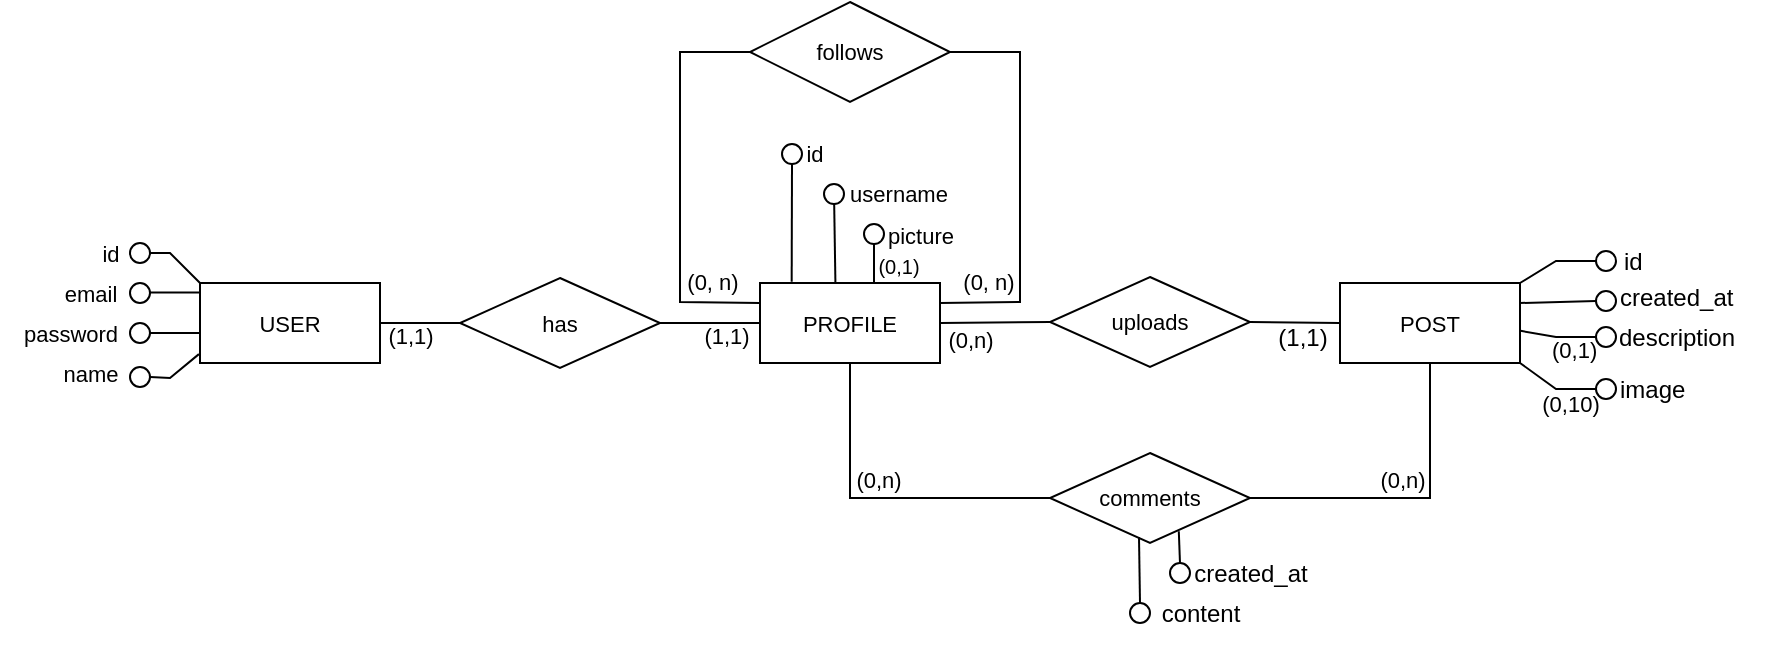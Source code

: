 <mxfile version="26.2.13">
  <diagram name="Page-1" id="t_ZjzlIveFX3uH3_dq2D">
    <mxGraphModel dx="1079" dy="534" grid="1" gridSize="10" guides="1" tooltips="1" connect="1" arrows="1" fold="1" page="1" pageScale="1" pageWidth="1100" pageHeight="850" math="0" shadow="0">
      <root>
        <mxCell id="0" />
        <mxCell id="1" parent="0" />
        <mxCell id="zs9EAOEydHOi7VpU9RvZ-1" value="&lt;font&gt;USER&lt;/font&gt;" style="rounded=0;whiteSpace=wrap;html=1;fillColor=none;fontSize=11;" parent="1" vertex="1">
          <mxGeometry x="220" y="260.5" width="90" height="40" as="geometry" />
        </mxCell>
        <mxCell id="zs9EAOEydHOi7VpU9RvZ-2" value="" style="ellipse;whiteSpace=wrap;html=1;aspect=fixed;fillColor=light-dark(#FFFFFF,#FFFFFF);fontSize=11;" parent="1" vertex="1">
          <mxGeometry x="185" y="240.5" width="10" height="10" as="geometry" />
        </mxCell>
        <mxCell id="zs9EAOEydHOi7VpU9RvZ-3" value="id" style="text;html=1;align=center;verticalAlign=middle;resizable=0;points=[];autosize=1;strokeColor=none;fillColor=none;fontSize=11;" parent="1" vertex="1">
          <mxGeometry x="160" y="230.5" width="30" height="30" as="geometry" />
        </mxCell>
        <mxCell id="zs9EAOEydHOi7VpU9RvZ-4" value="email" style="text;html=1;align=center;verticalAlign=middle;resizable=0;points=[];autosize=1;strokeColor=none;fillColor=none;fontSize=11;" parent="1" vertex="1">
          <mxGeometry x="140" y="250.5" width="50" height="30" as="geometry" />
        </mxCell>
        <mxCell id="zs9EAOEydHOi7VpU9RvZ-5" value="" style="endArrow=none;html=1;rounded=0;entryX=1;entryY=0.5;entryDx=0;entryDy=0;fontSize=11;" parent="1" target="zs9EAOEydHOi7VpU9RvZ-2" edge="1">
          <mxGeometry width="50" height="50" relative="1" as="geometry">
            <mxPoint x="220" y="260.5" as="sourcePoint" />
            <mxPoint x="175.0" y="265.5" as="targetPoint" />
            <Array as="points">
              <mxPoint x="205" y="245.5" />
            </Array>
          </mxGeometry>
        </mxCell>
        <mxCell id="zs9EAOEydHOi7VpU9RvZ-6" value="" style="endArrow=none;html=1;rounded=0;entryX=1;entryY=0.5;entryDx=0;entryDy=0;exitX=0;exitY=0.5;exitDx=0;exitDy=0;fontSize=11;" parent="1" edge="1">
          <mxGeometry width="50" height="50" relative="1" as="geometry">
            <mxPoint x="220" y="265.3" as="sourcePoint" />
            <mxPoint x="190" y="265.3" as="targetPoint" />
          </mxGeometry>
        </mxCell>
        <mxCell id="zs9EAOEydHOi7VpU9RvZ-7" value="password" style="text;html=1;align=center;verticalAlign=middle;resizable=0;points=[];autosize=1;strokeColor=none;fillColor=none;fontSize=11;" parent="1" vertex="1">
          <mxGeometry x="120" y="270.5" width="70" height="30" as="geometry" />
        </mxCell>
        <mxCell id="zs9EAOEydHOi7VpU9RvZ-9" value="" style="ellipse;whiteSpace=wrap;html=1;aspect=fixed;fillColor=light-dark(#FFFFFF,#FFFFFF);fontSize=11;" parent="1" vertex="1">
          <mxGeometry x="185" y="260.5" width="10" height="10" as="geometry" />
        </mxCell>
        <mxCell id="zs9EAOEydHOi7VpU9RvZ-10" value="&lt;font style=&quot;font-size: 11px;&quot;&gt;(0, n)&lt;/font&gt;" style="text;html=1;align=center;verticalAlign=middle;resizable=0;points=[];autosize=1;strokeColor=none;fillColor=none;" parent="1" vertex="1">
          <mxGeometry x="589" y="245" width="50" height="30" as="geometry" />
        </mxCell>
        <mxCell id="zs9EAOEydHOi7VpU9RvZ-11" value="" style="endArrow=none;html=1;rounded=0;entryX=-0.006;entryY=0.889;entryDx=0;entryDy=0;exitX=1;exitY=0.5;exitDx=0;exitDy=0;fontSize=11;entryPerimeter=0;" parent="1" source="zs9EAOEydHOi7VpU9RvZ-13" target="zs9EAOEydHOi7VpU9RvZ-1" edge="1">
          <mxGeometry width="50" height="50" relative="1" as="geometry">
            <mxPoint x="210" y="308.5" as="sourcePoint" />
            <mxPoint x="230" y="323.5" as="targetPoint" />
            <Array as="points">
              <mxPoint x="205" y="308" />
            </Array>
          </mxGeometry>
        </mxCell>
        <mxCell id="zs9EAOEydHOi7VpU9RvZ-12" value="name" style="text;html=1;align=center;verticalAlign=middle;resizable=0;points=[];autosize=1;strokeColor=none;fillColor=none;fontSize=11;" parent="1" vertex="1">
          <mxGeometry x="140" y="290.5" width="50" height="30" as="geometry" />
        </mxCell>
        <mxCell id="zs9EAOEydHOi7VpU9RvZ-13" value="" style="ellipse;whiteSpace=wrap;html=1;aspect=fixed;fillColor=none;fontSize=11;" parent="1" vertex="1">
          <mxGeometry x="185" y="302.5" width="10" height="10" as="geometry" />
        </mxCell>
        <mxCell id="zs9EAOEydHOi7VpU9RvZ-14" value="&lt;font&gt;POST&lt;/font&gt;" style="rounded=0;whiteSpace=wrap;html=1;fillColor=none;fontSize=11;" parent="1" vertex="1">
          <mxGeometry x="790" y="260.5" width="90" height="40" as="geometry" />
        </mxCell>
        <mxCell id="zs9EAOEydHOi7VpU9RvZ-15" value="&lt;font&gt;follows&lt;/font&gt;" style="shape=rhombus;perimeter=rhombusPerimeter;whiteSpace=wrap;html=1;align=center;fillColor=none;fontSize=11;" parent="1" vertex="1">
          <mxGeometry x="495" y="120" width="100" height="50" as="geometry" />
        </mxCell>
        <mxCell id="zs9EAOEydHOi7VpU9RvZ-16" value="" style="endArrow=none;html=1;rounded=0;entryX=0;entryY=0.5;entryDx=0;entryDy=0;exitX=0;exitY=0.25;exitDx=0;exitDy=0;fontSize=11;" parent="1" source="zs9EAOEydHOi7VpU9RvZ-56" target="zs9EAOEydHOi7VpU9RvZ-15" edge="1">
          <mxGeometry width="50" height="50" relative="1" as="geometry">
            <mxPoint x="630" y="290" as="sourcePoint" />
            <mxPoint x="690" y="290" as="targetPoint" />
            <Array as="points">
              <mxPoint x="460" y="270" />
              <mxPoint x="460" y="145" />
            </Array>
          </mxGeometry>
        </mxCell>
        <mxCell id="zs9EAOEydHOi7VpU9RvZ-17" value="" style="endArrow=none;html=1;rounded=0;entryX=1;entryY=0.25;entryDx=0;entryDy=0;exitX=1;exitY=0.5;exitDx=0;exitDy=0;fontSize=11;" parent="1" source="zs9EAOEydHOi7VpU9RvZ-15" target="zs9EAOEydHOi7VpU9RvZ-56" edge="1">
          <mxGeometry width="50" height="50" relative="1" as="geometry">
            <mxPoint x="427" y="309" as="sourcePoint" />
            <mxPoint x="725" y="300" as="targetPoint" />
            <Array as="points">
              <mxPoint x="630" y="145" />
              <mxPoint x="630" y="270" />
            </Array>
          </mxGeometry>
        </mxCell>
        <mxCell id="zs9EAOEydHOi7VpU9RvZ-18" value="&lt;font style=&quot;font-size: 11px;&quot;&gt;(1,1)&lt;/font&gt;" style="text;html=1;align=center;verticalAlign=middle;resizable=0;points=[];autosize=1;strokeColor=none;fillColor=none;" parent="1" vertex="1">
          <mxGeometry x="458" y="271.5" width="50" height="30" as="geometry" />
        </mxCell>
        <mxCell id="zs9EAOEydHOi7VpU9RvZ-19" value="uploads" style="shape=rhombus;perimeter=rhombusPerimeter;whiteSpace=wrap;html=1;align=center;fillColor=none;fontSize=11;" parent="1" vertex="1">
          <mxGeometry x="645" y="257.5" width="100" height="45" as="geometry" />
        </mxCell>
        <mxCell id="zs9EAOEydHOi7VpU9RvZ-20" value="" style="endArrow=none;html=1;rounded=0;entryX=1;entryY=0.5;entryDx=0;entryDy=0;exitX=0;exitY=0.5;exitDx=0;exitDy=0;fontSize=11;" parent="1" source="zs9EAOEydHOi7VpU9RvZ-14" target="zs9EAOEydHOi7VpU9RvZ-19" edge="1">
          <mxGeometry width="50" height="50" relative="1" as="geometry">
            <mxPoint x="485" y="309.5" as="sourcePoint" />
            <mxPoint x="780" y="290" as="targetPoint" />
            <Array as="points" />
          </mxGeometry>
        </mxCell>
        <mxCell id="zs9EAOEydHOi7VpU9RvZ-21" value="(1,1)" style="text;html=1;align=center;verticalAlign=middle;resizable=0;points=[];autosize=1;strokeColor=none;fillColor=none;" parent="1" vertex="1">
          <mxGeometry x="746" y="273" width="50" height="30" as="geometry" />
        </mxCell>
        <mxCell id="zs9EAOEydHOi7VpU9RvZ-22" value="&lt;font style=&quot;font-size: 11px;&quot;&gt;(0,n)&lt;/font&gt;" style="text;html=1;align=center;verticalAlign=middle;resizable=0;points=[];autosize=1;strokeColor=none;fillColor=none;" parent="1" vertex="1">
          <mxGeometry x="580" y="274" width="50" height="30" as="geometry" />
        </mxCell>
        <mxCell id="zs9EAOEydHOi7VpU9RvZ-23" value="" style="endArrow=none;html=1;rounded=0;exitX=1;exitY=0.25;exitDx=0;exitDy=0;fontSize=11;entryX=0;entryY=0.5;entryDx=0;entryDy=0;" parent="1" source="zs9EAOEydHOi7VpU9RvZ-14" target="zs9EAOEydHOi7VpU9RvZ-24" edge="1">
          <mxGeometry width="50" height="50" relative="1" as="geometry">
            <mxPoint x="883" y="269.5" as="sourcePoint" />
            <mxPoint x="873.08" y="364.5" as="targetPoint" />
            <Array as="points" />
          </mxGeometry>
        </mxCell>
        <mxCell id="zs9EAOEydHOi7VpU9RvZ-24" value="" style="ellipse;whiteSpace=wrap;html=1;aspect=fixed;fillColor=none;fontSize=11;" parent="1" vertex="1">
          <mxGeometry x="918" y="264.5" width="10" height="10" as="geometry" />
        </mxCell>
        <mxCell id="zs9EAOEydHOi7VpU9RvZ-25" value="" style="endArrow=none;html=1;rounded=0;fontSize=11;entryX=0;entryY=0.5;entryDx=0;entryDy=0;exitX=1.003;exitY=0.598;exitDx=0;exitDy=0;exitPerimeter=0;" parent="1" source="zs9EAOEydHOi7VpU9RvZ-14" target="zs9EAOEydHOi7VpU9RvZ-26" edge="1">
          <mxGeometry width="50" height="50" relative="1" as="geometry">
            <mxPoint x="883" y="279.5" as="sourcePoint" />
            <mxPoint x="853.08" y="364.5" as="targetPoint" />
            <Array as="points">
              <mxPoint x="898" y="287.5" />
            </Array>
          </mxGeometry>
        </mxCell>
        <mxCell id="zs9EAOEydHOi7VpU9RvZ-26" value="" style="ellipse;whiteSpace=wrap;html=1;aspect=fixed;fillColor=none;fontSize=11;" parent="1" vertex="1">
          <mxGeometry x="918" y="282.5" width="10" height="10" as="geometry" />
        </mxCell>
        <mxCell id="zs9EAOEydHOi7VpU9RvZ-27" value="created_at" style="text;html=1;align=left;verticalAlign=middle;resizable=0;points=[];autosize=1;strokeColor=none;fillColor=none;" parent="1" vertex="1">
          <mxGeometry x="928" y="252.5" width="80" height="30" as="geometry" />
        </mxCell>
        <mxCell id="zs9EAOEydHOi7VpU9RvZ-28" value="description" style="text;html=1;align=center;verticalAlign=middle;resizable=0;points=[];autosize=1;strokeColor=none;fillColor=none;" parent="1" vertex="1">
          <mxGeometry x="918" y="272.5" width="80" height="30" as="geometry" />
        </mxCell>
        <mxCell id="zs9EAOEydHOi7VpU9RvZ-29" value="(0,1)" style="text;html=1;align=left;verticalAlign=middle;resizable=0;points=[];autosize=1;strokeColor=none;fillColor=none;fontSize=11;rotation=0;" parent="1" vertex="1">
          <mxGeometry x="894" y="278.5" width="50" height="30" as="geometry" />
        </mxCell>
        <mxCell id="zs9EAOEydHOi7VpU9RvZ-30" value="" style="endArrow=none;html=1;rounded=0;fontSize=11;exitX=1;exitY=1;exitDx=0;exitDy=0;entryX=0;entryY=0.5;entryDx=0;entryDy=0;" parent="1" source="zs9EAOEydHOi7VpU9RvZ-14" target="zs9EAOEydHOi7VpU9RvZ-31" edge="1">
          <mxGeometry width="50" height="50" relative="1" as="geometry">
            <mxPoint x="806" y="304.5" as="sourcePoint" />
            <mxPoint x="808" y="414.5" as="targetPoint" />
            <Array as="points">
              <mxPoint x="898" y="313.5" />
            </Array>
          </mxGeometry>
        </mxCell>
        <mxCell id="zs9EAOEydHOi7VpU9RvZ-31" value="" style="ellipse;whiteSpace=wrap;html=1;aspect=fixed;fillColor=none;fontSize=11;" parent="1" vertex="1">
          <mxGeometry x="918" y="308.5" width="10" height="10" as="geometry" />
        </mxCell>
        <mxCell id="zs9EAOEydHOi7VpU9RvZ-32" value="image" style="text;html=1;align=left;verticalAlign=middle;resizable=0;points=[];autosize=1;strokeColor=none;fillColor=none;" parent="1" vertex="1">
          <mxGeometry x="928" y="298.5" width="60" height="30" as="geometry" />
        </mxCell>
        <mxCell id="zs9EAOEydHOi7VpU9RvZ-33" value="(0,10)" style="text;html=1;align=center;verticalAlign=middle;resizable=0;points=[];autosize=1;strokeColor=none;fillColor=none;fontSize=11;rotation=0;" parent="1" vertex="1">
          <mxGeometry x="880" y="305.5" width="50" height="30" as="geometry" />
        </mxCell>
        <mxCell id="zs9EAOEydHOi7VpU9RvZ-34" value="" style="endArrow=none;html=1;rounded=0;fontSize=11;entryX=0;entryY=0.5;entryDx=0;entryDy=0;exitX=1;exitY=0;exitDx=0;exitDy=0;" parent="1" source="zs9EAOEydHOi7VpU9RvZ-14" target="zs9EAOEydHOi7VpU9RvZ-35" edge="1">
          <mxGeometry width="50" height="50" relative="1" as="geometry">
            <mxPoint x="888" y="354.5" as="sourcePoint" />
            <mxPoint x="888" y="364.5" as="targetPoint" />
            <Array as="points">
              <mxPoint x="898" y="249.5" />
            </Array>
          </mxGeometry>
        </mxCell>
        <mxCell id="zs9EAOEydHOi7VpU9RvZ-35" value="" style="ellipse;whiteSpace=wrap;html=1;aspect=fixed;fillColor=light-dark(#FFFFFF,#FFFFFF);fontSize=11;direction=east;" parent="1" vertex="1">
          <mxGeometry x="918" y="244.5" width="10" height="10" as="geometry" />
        </mxCell>
        <mxCell id="zs9EAOEydHOi7VpU9RvZ-36" value="id" style="text;html=1;align=left;verticalAlign=middle;resizable=0;points=[];autosize=1;strokeColor=none;fillColor=none;" parent="1" vertex="1">
          <mxGeometry x="930" y="234.5" width="30" height="30" as="geometry" />
        </mxCell>
        <mxCell id="zs9EAOEydHOi7VpU9RvZ-37" value="" style="endArrow=none;html=1;rounded=0;exitX=0.5;exitY=1;exitDx=0;exitDy=0;fontSize=11;entryX=0;entryY=0.5;entryDx=0;entryDy=0;" parent="1" source="zs9EAOEydHOi7VpU9RvZ-56" target="zs9EAOEydHOi7VpU9RvZ-38" edge="1">
          <mxGeometry width="50" height="50" relative="1" as="geometry">
            <mxPoint x="408.75" y="302.5" as="sourcePoint" />
            <mxPoint x="221.25" y="592.5" as="targetPoint" />
            <Array as="points">
              <mxPoint x="545" y="368" />
            </Array>
          </mxGeometry>
        </mxCell>
        <mxCell id="zs9EAOEydHOi7VpU9RvZ-38" value="comments" style="shape=rhombus;perimeter=rhombusPerimeter;whiteSpace=wrap;html=1;align=center;fillColor=none;fontSize=11;" parent="1" vertex="1">
          <mxGeometry x="645" y="345.5" width="100" height="45" as="geometry" />
        </mxCell>
        <mxCell id="zs9EAOEydHOi7VpU9RvZ-39" value="" style="endArrow=none;html=1;rounded=0;fontSize=11;entryX=1;entryY=0.5;entryDx=0;entryDy=0;exitX=0.5;exitY=1;exitDx=0;exitDy=0;" parent="1" source="zs9EAOEydHOi7VpU9RvZ-14" target="zs9EAOEydHOi7VpU9RvZ-38" edge="1">
          <mxGeometry width="50" height="50" relative="1" as="geometry">
            <mxPoint x="694.19" y="341.02" as="sourcePoint" />
            <mxPoint x="445" y="491" as="targetPoint" />
            <Array as="points">
              <mxPoint x="835" y="368" />
            </Array>
          </mxGeometry>
        </mxCell>
        <mxCell id="zs9EAOEydHOi7VpU9RvZ-40" value="&lt;font style=&quot;font-size: 11px;&quot;&gt;(1,1)&lt;/font&gt;" style="text;html=1;align=center;verticalAlign=middle;resizable=0;points=[];autosize=1;strokeColor=none;fillColor=none;" parent="1" vertex="1">
          <mxGeometry x="300" y="271.5" width="50" height="30" as="geometry" />
        </mxCell>
        <mxCell id="zs9EAOEydHOi7VpU9RvZ-41" value="" style="endArrow=none;html=1;rounded=0;exitX=0.445;exitY=0.935;exitDx=0;exitDy=0;fontSize=11;entryX=0.5;entryY=0;entryDx=0;entryDy=0;exitPerimeter=0;" parent="1" source="zs9EAOEydHOi7VpU9RvZ-38" target="zs9EAOEydHOi7VpU9RvZ-42" edge="1">
          <mxGeometry width="50" height="50" relative="1" as="geometry">
            <mxPoint x="405" y="376.5" as="sourcePoint" />
            <mxPoint x="555" y="415.5" as="targetPoint" />
            <Array as="points" />
          </mxGeometry>
        </mxCell>
        <mxCell id="zs9EAOEydHOi7VpU9RvZ-42" value="" style="ellipse;whiteSpace=wrap;html=1;aspect=fixed;fillColor=none;fontSize=11;" parent="1" vertex="1">
          <mxGeometry x="685" y="420.5" width="10" height="10" as="geometry" />
        </mxCell>
        <mxCell id="zs9EAOEydHOi7VpU9RvZ-43" value="content" style="text;html=1;align=center;verticalAlign=middle;resizable=0;points=[];autosize=1;strokeColor=none;fillColor=none;" parent="1" vertex="1">
          <mxGeometry x="690" y="410.5" width="60" height="30" as="geometry" />
        </mxCell>
        <mxCell id="zs9EAOEydHOi7VpU9RvZ-44" value="" style="endArrow=none;html=1;rounded=0;exitX=0.644;exitY=0.869;exitDx=0;exitDy=0;fontSize=11;exitPerimeter=0;entryX=0.5;entryY=0;entryDx=0;entryDy=0;" parent="1" source="zs9EAOEydHOi7VpU9RvZ-38" target="zs9EAOEydHOi7VpU9RvZ-45" edge="1">
          <mxGeometry width="50" height="50" relative="1" as="geometry">
            <mxPoint x="595" y="440.5" as="sourcePoint" />
            <mxPoint x="630" y="477.5" as="targetPoint" />
            <Array as="points" />
          </mxGeometry>
        </mxCell>
        <mxCell id="zs9EAOEydHOi7VpU9RvZ-45" value="" style="ellipse;whiteSpace=wrap;html=1;aspect=fixed;fillColor=none;fontSize=11;" parent="1" vertex="1">
          <mxGeometry x="705" y="400.5" width="10" height="10" as="geometry" />
        </mxCell>
        <mxCell id="zs9EAOEydHOi7VpU9RvZ-46" value="created_at" style="text;html=1;align=center;verticalAlign=middle;resizable=0;points=[];autosize=1;strokeColor=none;fillColor=none;" parent="1" vertex="1">
          <mxGeometry x="705" y="390.5" width="80" height="30" as="geometry" />
        </mxCell>
        <mxCell id="zs9EAOEydHOi7VpU9RvZ-51" value="" style="endArrow=none;html=1;rounded=0;entryX=1;entryY=0.5;entryDx=0;entryDy=0;exitX=-0.004;exitY=0.625;exitDx=0;exitDy=0;fontSize=11;exitPerimeter=0;" parent="1" source="zs9EAOEydHOi7VpU9RvZ-1" edge="1">
          <mxGeometry width="50" height="50" relative="1" as="geometry">
            <mxPoint x="230" y="275.3" as="sourcePoint" />
            <mxPoint x="195" y="285.5" as="targetPoint" />
          </mxGeometry>
        </mxCell>
        <mxCell id="zs9EAOEydHOi7VpU9RvZ-52" value="&lt;font style=&quot;font-size: 11px;&quot;&gt;(0, n)&lt;/font&gt;" style="text;html=1;align=center;verticalAlign=middle;resizable=0;points=[];autosize=1;strokeColor=none;fillColor=none;" parent="1" vertex="1">
          <mxGeometry x="451" y="245" width="50" height="30" as="geometry" />
        </mxCell>
        <mxCell id="zs9EAOEydHOi7VpU9RvZ-53" value="" style="endArrow=none;html=1;rounded=0;fontSize=11;exitX=1;exitY=0.5;exitDx=0;exitDy=0;entryX=0;entryY=0.5;entryDx=0;entryDy=0;" parent="1" source="zs9EAOEydHOi7VpU9RvZ-56" target="zs9EAOEydHOi7VpU9RvZ-19" edge="1">
          <mxGeometry width="50" height="50" relative="1" as="geometry">
            <mxPoint x="409" y="309" as="sourcePoint" />
            <mxPoint x="540" y="300" as="targetPoint" />
            <Array as="points" />
          </mxGeometry>
        </mxCell>
        <mxCell id="zs9EAOEydHOi7VpU9RvZ-55" value="" style="endArrow=none;html=1;rounded=0;fontSize=11;exitX=1;exitY=0.5;exitDx=0;exitDy=0;entryX=0;entryY=0.5;entryDx=0;entryDy=0;" parent="1" source="zs9EAOEydHOi7VpU9RvZ-1" target="zs9EAOEydHOi7VpU9RvZ-54" edge="1">
          <mxGeometry width="50" height="50" relative="1" as="geometry">
            <mxPoint x="310" y="291" as="sourcePoint" />
            <mxPoint x="350" y="280.5" as="targetPoint" />
            <Array as="points" />
          </mxGeometry>
        </mxCell>
        <mxCell id="zs9EAOEydHOi7VpU9RvZ-54" value="has" style="shape=rhombus;perimeter=rhombusPerimeter;whiteSpace=wrap;html=1;align=center;fillColor=none;fontSize=11;" parent="1" vertex="1">
          <mxGeometry x="350" y="258" width="100" height="45" as="geometry" />
        </mxCell>
        <mxCell id="zs9EAOEydHOi7VpU9RvZ-56" value="&lt;font&gt;PROFILE&lt;/font&gt;" style="rounded=0;whiteSpace=wrap;html=1;fillColor=none;fontSize=11;" parent="1" vertex="1">
          <mxGeometry x="500" y="260.5" width="90" height="40" as="geometry" />
        </mxCell>
        <mxCell id="zs9EAOEydHOi7VpU9RvZ-57" value="" style="endArrow=none;html=1;rounded=0;fontSize=11;exitX=1;exitY=0.5;exitDx=0;exitDy=0;entryX=0;entryY=0.5;entryDx=0;entryDy=0;" parent="1" source="zs9EAOEydHOi7VpU9RvZ-54" target="zs9EAOEydHOi7VpU9RvZ-56" edge="1">
          <mxGeometry width="50" height="50" relative="1" as="geometry">
            <mxPoint x="330" y="301" as="sourcePoint" />
            <mxPoint x="360" y="301" as="targetPoint" />
            <Array as="points" />
          </mxGeometry>
        </mxCell>
        <mxCell id="zs9EAOEydHOi7VpU9RvZ-61" value="" style="endArrow=none;html=1;rounded=0;fontSize=11;entryX=0.5;entryY=1;entryDx=0;entryDy=0;" parent="1" target="zs9EAOEydHOi7VpU9RvZ-62" edge="1">
          <mxGeometry width="50" height="50" relative="1" as="geometry">
            <mxPoint x="557" y="260.52" as="sourcePoint" />
            <mxPoint x="377" y="226.02" as="targetPoint" />
            <Array as="points" />
          </mxGeometry>
        </mxCell>
        <mxCell id="zs9EAOEydHOi7VpU9RvZ-62" value="" style="ellipse;whiteSpace=wrap;html=1;aspect=fixed;fillColor=none;fontSize=11;" parent="1" vertex="1">
          <mxGeometry x="552" y="231.02" width="10" height="10" as="geometry" />
        </mxCell>
        <mxCell id="zs9EAOEydHOi7VpU9RvZ-64" value="" style="endArrow=none;html=1;rounded=0;exitX=0.419;exitY=0.001;exitDx=0;exitDy=0;fontSize=11;exitPerimeter=0;entryX=0.5;entryY=0;entryDx=0;entryDy=0;" parent="1" source="zs9EAOEydHOi7VpU9RvZ-56" edge="1">
          <mxGeometry width="50" height="50" relative="1" as="geometry">
            <mxPoint x="537.85" y="261.02" as="sourcePoint" />
            <mxPoint x="537" y="215.02" as="targetPoint" />
            <Array as="points" />
          </mxGeometry>
        </mxCell>
        <mxCell id="zs9EAOEydHOi7VpU9RvZ-68" value="picture" style="text;html=1;align=left;verticalAlign=middle;resizable=0;points=[];autosize=1;strokeColor=none;fillColor=none;fontSize=11;" parent="1" vertex="1">
          <mxGeometry x="562" y="221.5" width="60" height="30" as="geometry" />
        </mxCell>
        <mxCell id="zs9EAOEydHOi7VpU9RvZ-71" value="(0,1)" style="text;html=1;align=center;verticalAlign=middle;resizable=0;points=[];autosize=1;strokeColor=none;fillColor=none;fontSize=10;rotation=0;" parent="1" vertex="1">
          <mxGeometry x="549" y="236.5" width="40" height="30" as="geometry" />
        </mxCell>
        <mxCell id="zs9EAOEydHOi7VpU9RvZ-76" value="" style="endArrow=none;html=1;rounded=0;exitX=0.5;exitY=1;exitDx=0;exitDy=0;fontSize=11;entryX=0.176;entryY=-0.017;entryDx=0;entryDy=0;entryPerimeter=0;" parent="1" source="zs9EAOEydHOi7VpU9RvZ-79" target="zs9EAOEydHOi7VpU9RvZ-56" edge="1">
          <mxGeometry width="50" height="50" relative="1" as="geometry">
            <mxPoint x="437" y="115.32" as="sourcePoint" />
            <mxPoint x="516" y="250" as="targetPoint" />
          </mxGeometry>
        </mxCell>
        <mxCell id="zs9EAOEydHOi7VpU9RvZ-77" value="username" style="text;html=1;align=center;verticalAlign=middle;resizable=0;points=[];autosize=1;strokeColor=none;fillColor=none;fontSize=11;" parent="1" vertex="1">
          <mxGeometry x="534" y="201.02" width="70" height="30" as="geometry" />
        </mxCell>
        <mxCell id="zs9EAOEydHOi7VpU9RvZ-78" value="" style="ellipse;whiteSpace=wrap;html=1;aspect=fixed;fillColor=light-dark(#FFFFFF,#FFFFFF);fontSize=11;" parent="1" vertex="1">
          <mxGeometry x="532" y="211.02" width="10" height="10" as="geometry" />
        </mxCell>
        <mxCell id="zs9EAOEydHOi7VpU9RvZ-79" value="" style="ellipse;whiteSpace=wrap;html=1;aspect=fixed;fillColor=light-dark(#FFFFFF,#FFFFFF);fontSize=11;" parent="1" vertex="1">
          <mxGeometry x="511" y="191.02" width="10" height="10" as="geometry" />
        </mxCell>
        <mxCell id="zs9EAOEydHOi7VpU9RvZ-82" value="id" style="text;html=1;align=center;verticalAlign=middle;resizable=0;points=[];autosize=1;strokeColor=none;fillColor=none;fontSize=11;" parent="1" vertex="1">
          <mxGeometry x="512" y="181.02" width="30" height="30" as="geometry" />
        </mxCell>
        <mxCell id="zs9EAOEydHOi7VpU9RvZ-83" value="&lt;font style=&quot;font-size: 11px;&quot;&gt;(0,n)&lt;/font&gt;" style="text;html=1;align=center;verticalAlign=middle;resizable=0;points=[];autosize=1;strokeColor=none;fillColor=none;" parent="1" vertex="1">
          <mxGeometry x="534" y="343.5" width="50" height="30" as="geometry" />
        </mxCell>
        <mxCell id="zs9EAOEydHOi7VpU9RvZ-84" value="&lt;font style=&quot;font-size: 11px;&quot;&gt;(0,n)&lt;/font&gt;" style="text;html=1;align=center;verticalAlign=middle;resizable=0;points=[];autosize=1;strokeColor=none;fillColor=none;" parent="1" vertex="1">
          <mxGeometry x="796" y="343.5" width="50" height="30" as="geometry" />
        </mxCell>
        <mxCell id="iu8c8HPtLgG6rIKrAn9J-3" value="" style="ellipse;whiteSpace=wrap;html=1;aspect=fixed;fillColor=none;fontSize=11;" vertex="1" parent="1">
          <mxGeometry x="185" y="280.5" width="10" height="10" as="geometry" />
        </mxCell>
      </root>
    </mxGraphModel>
  </diagram>
</mxfile>
